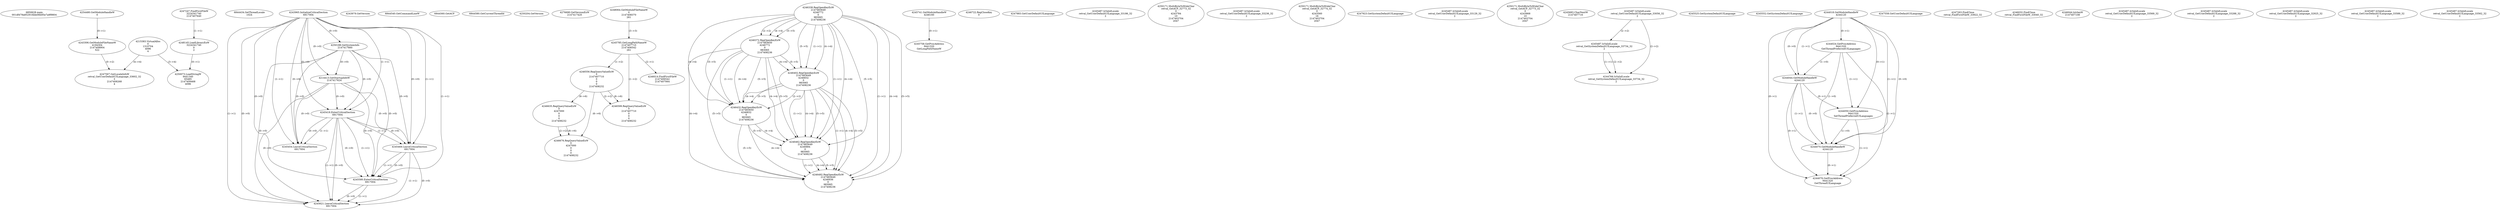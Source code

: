 // Global SCDG with merge call
digraph {
	0 [label="6850628.main
001df479a85291fdde06b95e7a9f9804"]
	1 [label="4254480.GetModuleHandleW
0"]
	2 [label="6844434.SetThreadLocale
1024"]
	3 [label="4243965.InitializeCriticalSection
6917004"]
	4 [label="4243979.GetVersion
"]
	5 [label="4250188.GetSystemInfo
2147417660"]
	3 -> 5 [label="(0-->0)"]
	6 [label="6844540.GetCommandLineW
"]
	7 [label="4214413.GetStartupInfoW
2147417624"]
	3 -> 7 [label="(0-->0)"]
	5 -> 7 [label="(0-->0)"]
	8 [label="6844560.GetACP
"]
	9 [label="6844580.GetCurrentThreadId
"]
	10 [label="4250204.GetVersion
"]
	11 [label="4276690.GetVersionExW
2147417420"]
	12 [label="4243306.GetModuleFileNameW
4194304
2147408904
522"]
	1 -> 12 [label="(0-->1)"]
	13 [label="4248064.GetModuleFileNameW
0
2147408370
261"]
	14 [label="4215383.VirtualAlloc
0
1310704
4096
4"]
	15 [label="4246338.RegOpenKeyExW
2147483649
4246772
0
983065
2147408236"]
	16 [label="4245741.GetModuleHandleW
4246160"]
	17 [label="4245758.GetProcAddress
9441320
GetLongPathNameW"]
	16 -> 17 [label="(0-->1)"]
	18 [label="4245785.GetLongPathNameW
2147407710
2147406542
261"]
	13 -> 18 [label="(3-->3)"]
	19 [label="4246556.RegQueryValueExW
0
2147407710
0
0
0
2147408232"]
	18 -> 19 [label="(1-->2)"]
	20 [label="4246635.RegQueryValueExW
0
4247000
0
0
0
2147408232"]
	19 -> 20 [label="(6-->6)"]
	21 [label="4246676.RegQueryValueExW
0
4247000
0
0
0
2147408232"]
	20 -> 21 [label="(2-->2)"]
	19 -> 21 [label="(6-->6)"]
	20 -> 21 [label="(6-->6)"]
	22 [label="4246722.RegCloseKey
0"]
	23 [label="4247883.GetUserDefaultUILanguage
"]
	24 [label="4245418.EnterCriticalSection
6917004"]
	3 -> 24 [label="(1-->1)"]
	3 -> 24 [label="(0-->0)"]
	5 -> 24 [label="(0-->0)"]
	7 -> 24 [label="(0-->0)"]
	25 [label="4245469.LeaveCriticalSection
6917004"]
	3 -> 25 [label="(1-->1)"]
	24 -> 25 [label="(1-->1)"]
	3 -> 25 [label="(0-->0)"]
	5 -> 25 [label="(0-->0)"]
	7 -> 25 [label="(0-->0)"]
	24 -> 25 [label="(0-->0)"]
	26 [label="4245487.IsValidLocale
retval_GetUserDefaultUILanguage_33186_32
2"]
	27 [label="4250171.MultiByteToWideChar
retval_GetACP_32773_32
0
4243784
10
2147403704
2047"]
	28 [label="4246372.RegOpenKeyExW
2147483650
4246772
0
983065
2147408236"]
	15 -> 28 [label="(2-->2)"]
	15 -> 28 [label="(4-->4)"]
	15 -> 28 [label="(5-->5)"]
	29 [label="4246402.RegOpenKeyExW
2147483649
4246832
0
983065
2147408236"]
	15 -> 29 [label="(1-->1)"]
	15 -> 29 [label="(4-->4)"]
	28 -> 29 [label="(4-->4)"]
	15 -> 29 [label="(5-->5)"]
	28 -> 29 [label="(5-->5)"]
	30 [label="4246432.RegOpenKeyExW
2147483650
4246832
0
983065
2147408236"]
	28 -> 30 [label="(1-->1)"]
	29 -> 30 [label="(2-->2)"]
	15 -> 30 [label="(4-->4)"]
	28 -> 30 [label="(4-->4)"]
	29 -> 30 [label="(4-->4)"]
	15 -> 30 [label="(5-->5)"]
	28 -> 30 [label="(5-->5)"]
	29 -> 30 [label="(5-->5)"]
	31 [label="4246462.RegOpenKeyExW
2147483649
4246884
0
983065
2147408236"]
	15 -> 31 [label="(1-->1)"]
	29 -> 31 [label="(1-->1)"]
	15 -> 31 [label="(4-->4)"]
	28 -> 31 [label="(4-->4)"]
	29 -> 31 [label="(4-->4)"]
	30 -> 31 [label="(4-->4)"]
	15 -> 31 [label="(5-->5)"]
	28 -> 31 [label="(5-->5)"]
	29 -> 31 [label="(5-->5)"]
	30 -> 31 [label="(5-->5)"]
	32 [label="4246492.RegOpenKeyExW
2147483649
4246936
0
983065
2147408236"]
	15 -> 32 [label="(1-->1)"]
	29 -> 32 [label="(1-->1)"]
	31 -> 32 [label="(1-->1)"]
	15 -> 32 [label="(4-->4)"]
	28 -> 32 [label="(4-->4)"]
	29 -> 32 [label="(4-->4)"]
	30 -> 32 [label="(4-->4)"]
	31 -> 32 [label="(4-->4)"]
	15 -> 32 [label="(5-->5)"]
	28 -> 32 [label="(5-->5)"]
	29 -> 32 [label="(5-->5)"]
	30 -> 32 [label="(5-->5)"]
	31 -> 32 [label="(5-->5)"]
	33 [label="4245487.IsValidLocale
retval_GetUserDefaultUILanguage_33236_32
2"]
	34 [label="4250171.MultiByteToWideChar
retval_GetACP_32774_32
0
4243560
16
2147403704
2047"]
	35 [label="4245454.LeaveCriticalSection
6917004"]
	3 -> 35 [label="(1-->1)"]
	24 -> 35 [label="(1-->1)"]
	3 -> 35 [label="(0-->0)"]
	5 -> 35 [label="(0-->0)"]
	7 -> 35 [label="(0-->0)"]
	24 -> 35 [label="(0-->0)"]
	36 [label="4247923.GetSystemDefaultUILanguage
"]
	37 [label="4246599.RegQueryValueExW
0
2147407710
0
0
0
2147408232"]
	18 -> 37 [label="(1-->2)"]
	19 -> 37 [label="(2-->2)"]
	19 -> 37 [label="(6-->6)"]
	38 [label="4245487.IsValidLocale
retval_GetUserDefaultUILanguage_33129_32
2"]
	39 [label="4250171.MultiByteToWideChar
retval_GetACP_32773_32
0
4243868
10
2147403704
2047"]
	40 [label="4245683.CharNextW
2147407716"]
	41 [label="4245487.IsValidLocale
retval_GetUserDefaultUILanguage_33056_32
2"]
	42 [label="4245580.EnterCriticalSection
6917004"]
	3 -> 42 [label="(1-->1)"]
	24 -> 42 [label="(1-->1)"]
	25 -> 42 [label="(1-->1)"]
	3 -> 42 [label="(0-->0)"]
	5 -> 42 [label="(0-->0)"]
	7 -> 42 [label="(0-->0)"]
	24 -> 42 [label="(0-->0)"]
	25 -> 42 [label="(0-->0)"]
	43 [label="4245621.LeaveCriticalSection
6917004"]
	3 -> 43 [label="(1-->1)"]
	24 -> 43 [label="(1-->1)"]
	25 -> 43 [label="(1-->1)"]
	42 -> 43 [label="(1-->1)"]
	3 -> 43 [label="(0-->0)"]
	5 -> 43 [label="(0-->0)"]
	7 -> 43 [label="(0-->0)"]
	24 -> 43 [label="(0-->0)"]
	25 -> 43 [label="(0-->0)"]
	42 -> 43 [label="(0-->0)"]
	44 [label="4245487.IsValidLocale
retval_GetSystemDefaultUILanguage_33734_32
2"]
	41 -> 44 [label="(2-->2)"]
	45 [label="4244766.IsValidLocale
retval_GetSystemDefaultUILanguage_33734_32
2"]
	44 -> 45 [label="(1-->1)"]
	41 -> 45 [label="(2-->2)"]
	44 -> 45 [label="(2-->2)"]
	46 [label="4245525.GetSystemDefaultUILanguage
"]
	47 [label="4245552.GetSystemDefaultUILanguage
"]
	48 [label="4244018.GetModuleHandleW
4244120"]
	49 [label="4244024.GetProcAddress
9441320
GetThreadPreferredUILanguages"]
	48 -> 49 [label="(0-->1)"]
	50 [label="4244044.GetModuleHandleW
4244120"]
	48 -> 50 [label="(1-->1)"]
	48 -> 50 [label="(0-->0)"]
	49 -> 50 [label="(1-->0)"]
	51 [label="4244050.GetProcAddress
9441320
SetThreadPreferredUILanguages"]
	48 -> 51 [label="(0-->1)"]
	49 -> 51 [label="(1-->1)"]
	50 -> 51 [label="(0-->1)"]
	52 [label="4244070.GetModuleHandleW
4244120"]
	48 -> 52 [label="(1-->1)"]
	50 -> 52 [label="(1-->1)"]
	48 -> 52 [label="(0-->0)"]
	49 -> 52 [label="(1-->0)"]
	50 -> 52 [label="(0-->0)"]
	51 -> 52 [label="(1-->0)"]
	53 [label="4244076.GetProcAddress
9441320
GetThreadUILanguage"]
	48 -> 53 [label="(0-->1)"]
	49 -> 53 [label="(1-->1)"]
	50 -> 53 [label="(0-->1)"]
	51 -> 53 [label="(1-->1)"]
	52 -> 53 [label="(0-->1)"]
	54 [label="4247558.GetUserDefaultUILanguage
"]
	55 [label="4247567.GetLocaleInfoW
retval_GetUserDefaultUILanguage_33602_32
3
2147408268
4"]
	12 -> 55 [label="(0-->2)"]
	14 -> 55 [label="(4-->4)"]
	56 [label="4247247.FindFirstFileW
3224341740
2147407640"]
	57 [label="4247263.FindClose
retval_FindFirstFileW_33922_32"]
	58 [label="4248145.LoadLibraryExW
3224341740
0
2"]
	56 -> 58 [label="(1-->1)"]
	59 [label="4250073.LoadStringW
9441340
65485
2147409468
4096"]
	58 -> 59 [label="(0-->1)"]
	14 -> 59 [label="(3-->4)"]
	60 [label="4246014.FindFirstFileW
2147406542
2147407064"]
	18 -> 60 [label="(2-->1)"]
	61 [label="4246032.FindClose
retval_FindFirstFileW_33040_32"]
	62 [label="4246044.lstrlenW
2147407108"]
	63 [label="4245487.IsValidLocale
retval_GetUserDefaultUILanguage_33569_32
2"]
	64 [label="4245487.IsValidLocale
retval_GetUserDefaultUILanguage_33288_32
2"]
	65 [label="4245487.IsValidLocale
retval_GetUserDefaultUILanguage_32925_32
2"]
	66 [label="4245487.IsValidLocale
retval_GetUserDefaultUILanguage_33589_32
2"]
	67 [label="4245487.IsValidLocale
retval_GetUserDefaultUILanguage_33562_32
2"]
}
